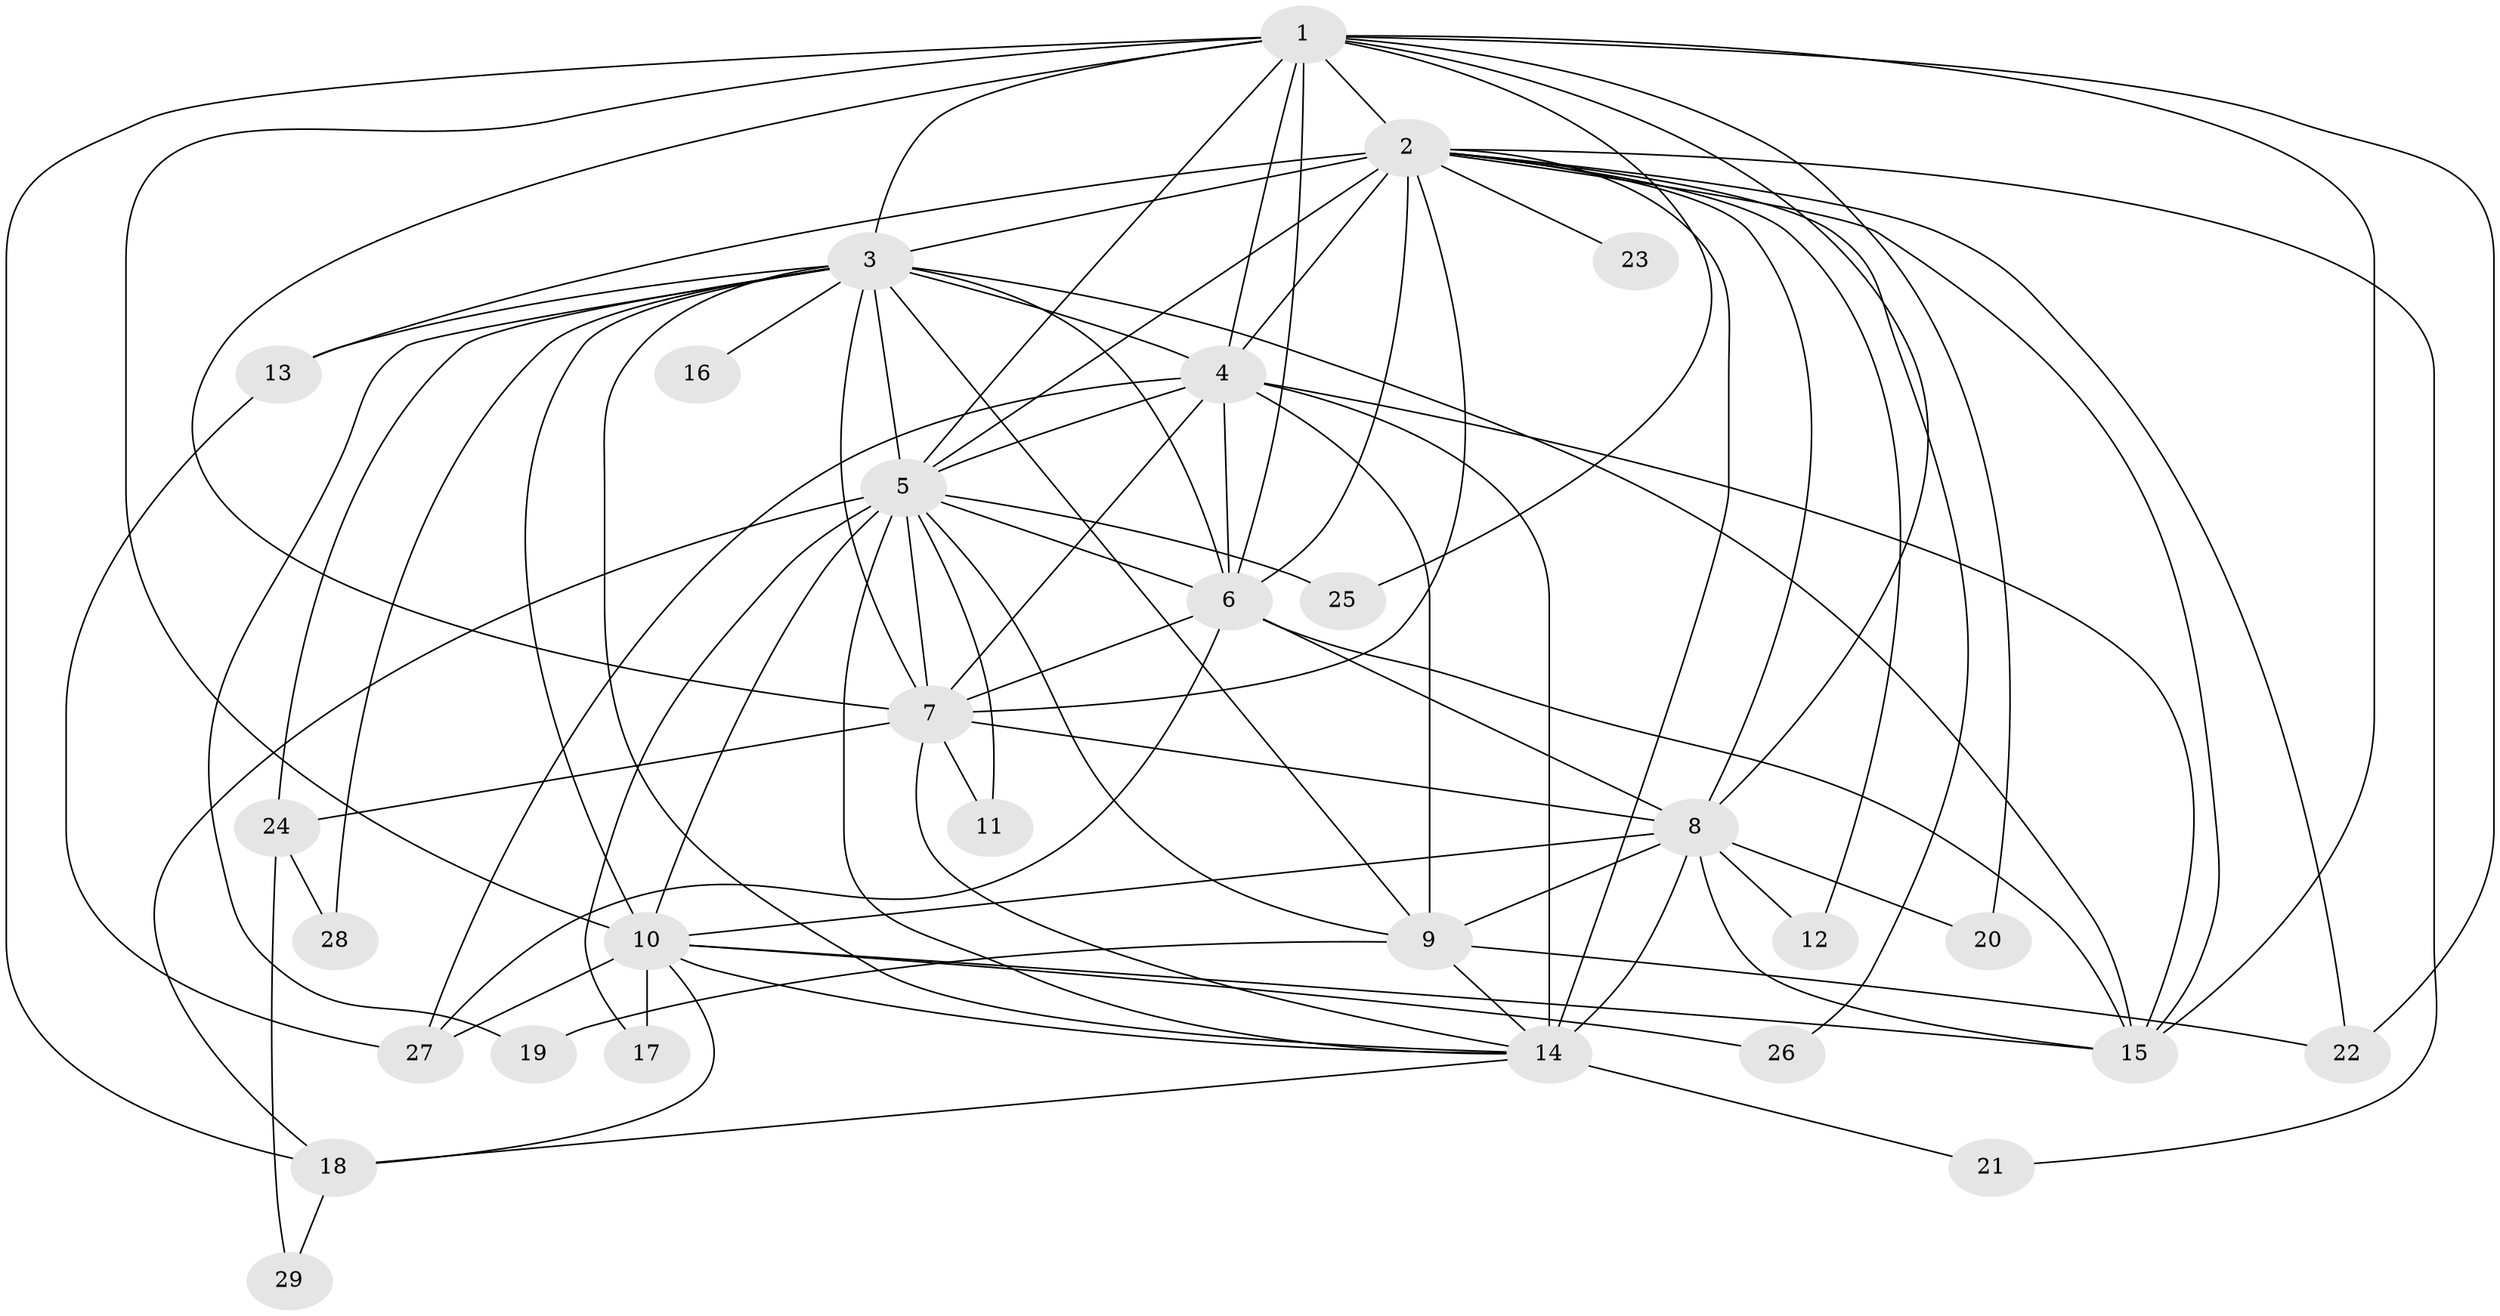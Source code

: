 // original degree distribution, {14: 0.014084507042253521, 13: 0.028169014084507043, 22: 0.014084507042253521, 25: 0.014084507042253521, 19: 0.014084507042253521, 21: 0.014084507042253521, 17: 0.014084507042253521, 16: 0.014084507042253521, 20: 0.014084507042253521, 5: 0.056338028169014086, 4: 0.08450704225352113, 2: 0.6056338028169014, 3: 0.11267605633802817}
// Generated by graph-tools (version 1.1) at 2025/49/03/04/25 22:49:47]
// undirected, 29 vertices, 85 edges
graph export_dot {
  node [color=gray90,style=filled];
  1;
  2;
  3;
  4;
  5;
  6;
  7;
  8;
  9;
  10;
  11;
  12;
  13;
  14;
  15;
  16;
  17;
  18;
  19;
  20;
  21;
  22;
  23;
  24;
  25;
  26;
  27;
  28;
  29;
  1 -- 2 [weight=4.0];
  1 -- 3 [weight=2.0];
  1 -- 4 [weight=2.0];
  1 -- 5 [weight=4.0];
  1 -- 6 [weight=3.0];
  1 -- 7 [weight=3.0];
  1 -- 8 [weight=2.0];
  1 -- 10 [weight=1.0];
  1 -- 15 [weight=1.0];
  1 -- 18 [weight=1.0];
  1 -- 20 [weight=1.0];
  1 -- 22 [weight=2.0];
  1 -- 25 [weight=1.0];
  2 -- 3 [weight=3.0];
  2 -- 4 [weight=2.0];
  2 -- 5 [weight=4.0];
  2 -- 6 [weight=2.0];
  2 -- 7 [weight=2.0];
  2 -- 8 [weight=1.0];
  2 -- 12 [weight=1.0];
  2 -- 13 [weight=1.0];
  2 -- 14 [weight=3.0];
  2 -- 15 [weight=1.0];
  2 -- 21 [weight=1.0];
  2 -- 22 [weight=1.0];
  2 -- 23 [weight=1.0];
  2 -- 26 [weight=1.0];
  3 -- 4 [weight=1.0];
  3 -- 5 [weight=2.0];
  3 -- 6 [weight=1.0];
  3 -- 7 [weight=1.0];
  3 -- 9 [weight=1.0];
  3 -- 10 [weight=2.0];
  3 -- 13 [weight=1.0];
  3 -- 14 [weight=2.0];
  3 -- 15 [weight=1.0];
  3 -- 16 [weight=1.0];
  3 -- 19 [weight=1.0];
  3 -- 24 [weight=1.0];
  3 -- 28 [weight=1.0];
  4 -- 5 [weight=2.0];
  4 -- 6 [weight=2.0];
  4 -- 7 [weight=1.0];
  4 -- 9 [weight=2.0];
  4 -- 14 [weight=11.0];
  4 -- 15 [weight=1.0];
  4 -- 27 [weight=1.0];
  5 -- 6 [weight=2.0];
  5 -- 7 [weight=2.0];
  5 -- 9 [weight=1.0];
  5 -- 10 [weight=6.0];
  5 -- 11 [weight=1.0];
  5 -- 14 [weight=1.0];
  5 -- 17 [weight=1.0];
  5 -- 18 [weight=1.0];
  5 -- 25 [weight=1.0];
  6 -- 7 [weight=1.0];
  6 -- 8 [weight=8.0];
  6 -- 15 [weight=1.0];
  6 -- 27 [weight=1.0];
  7 -- 8 [weight=2.0];
  7 -- 11 [weight=1.0];
  7 -- 14 [weight=2.0];
  7 -- 24 [weight=1.0];
  8 -- 9 [weight=1.0];
  8 -- 10 [weight=1.0];
  8 -- 12 [weight=1.0];
  8 -- 14 [weight=1.0];
  8 -- 15 [weight=1.0];
  8 -- 20 [weight=1.0];
  9 -- 14 [weight=1.0];
  9 -- 19 [weight=1.0];
  9 -- 22 [weight=1.0];
  10 -- 14 [weight=1.0];
  10 -- 15 [weight=1.0];
  10 -- 17 [weight=2.0];
  10 -- 18 [weight=1.0];
  10 -- 26 [weight=1.0];
  10 -- 27 [weight=2.0];
  13 -- 27 [weight=1.0];
  14 -- 18 [weight=1.0];
  14 -- 21 [weight=1.0];
  18 -- 29 [weight=1.0];
  24 -- 28 [weight=1.0];
  24 -- 29 [weight=1.0];
}

